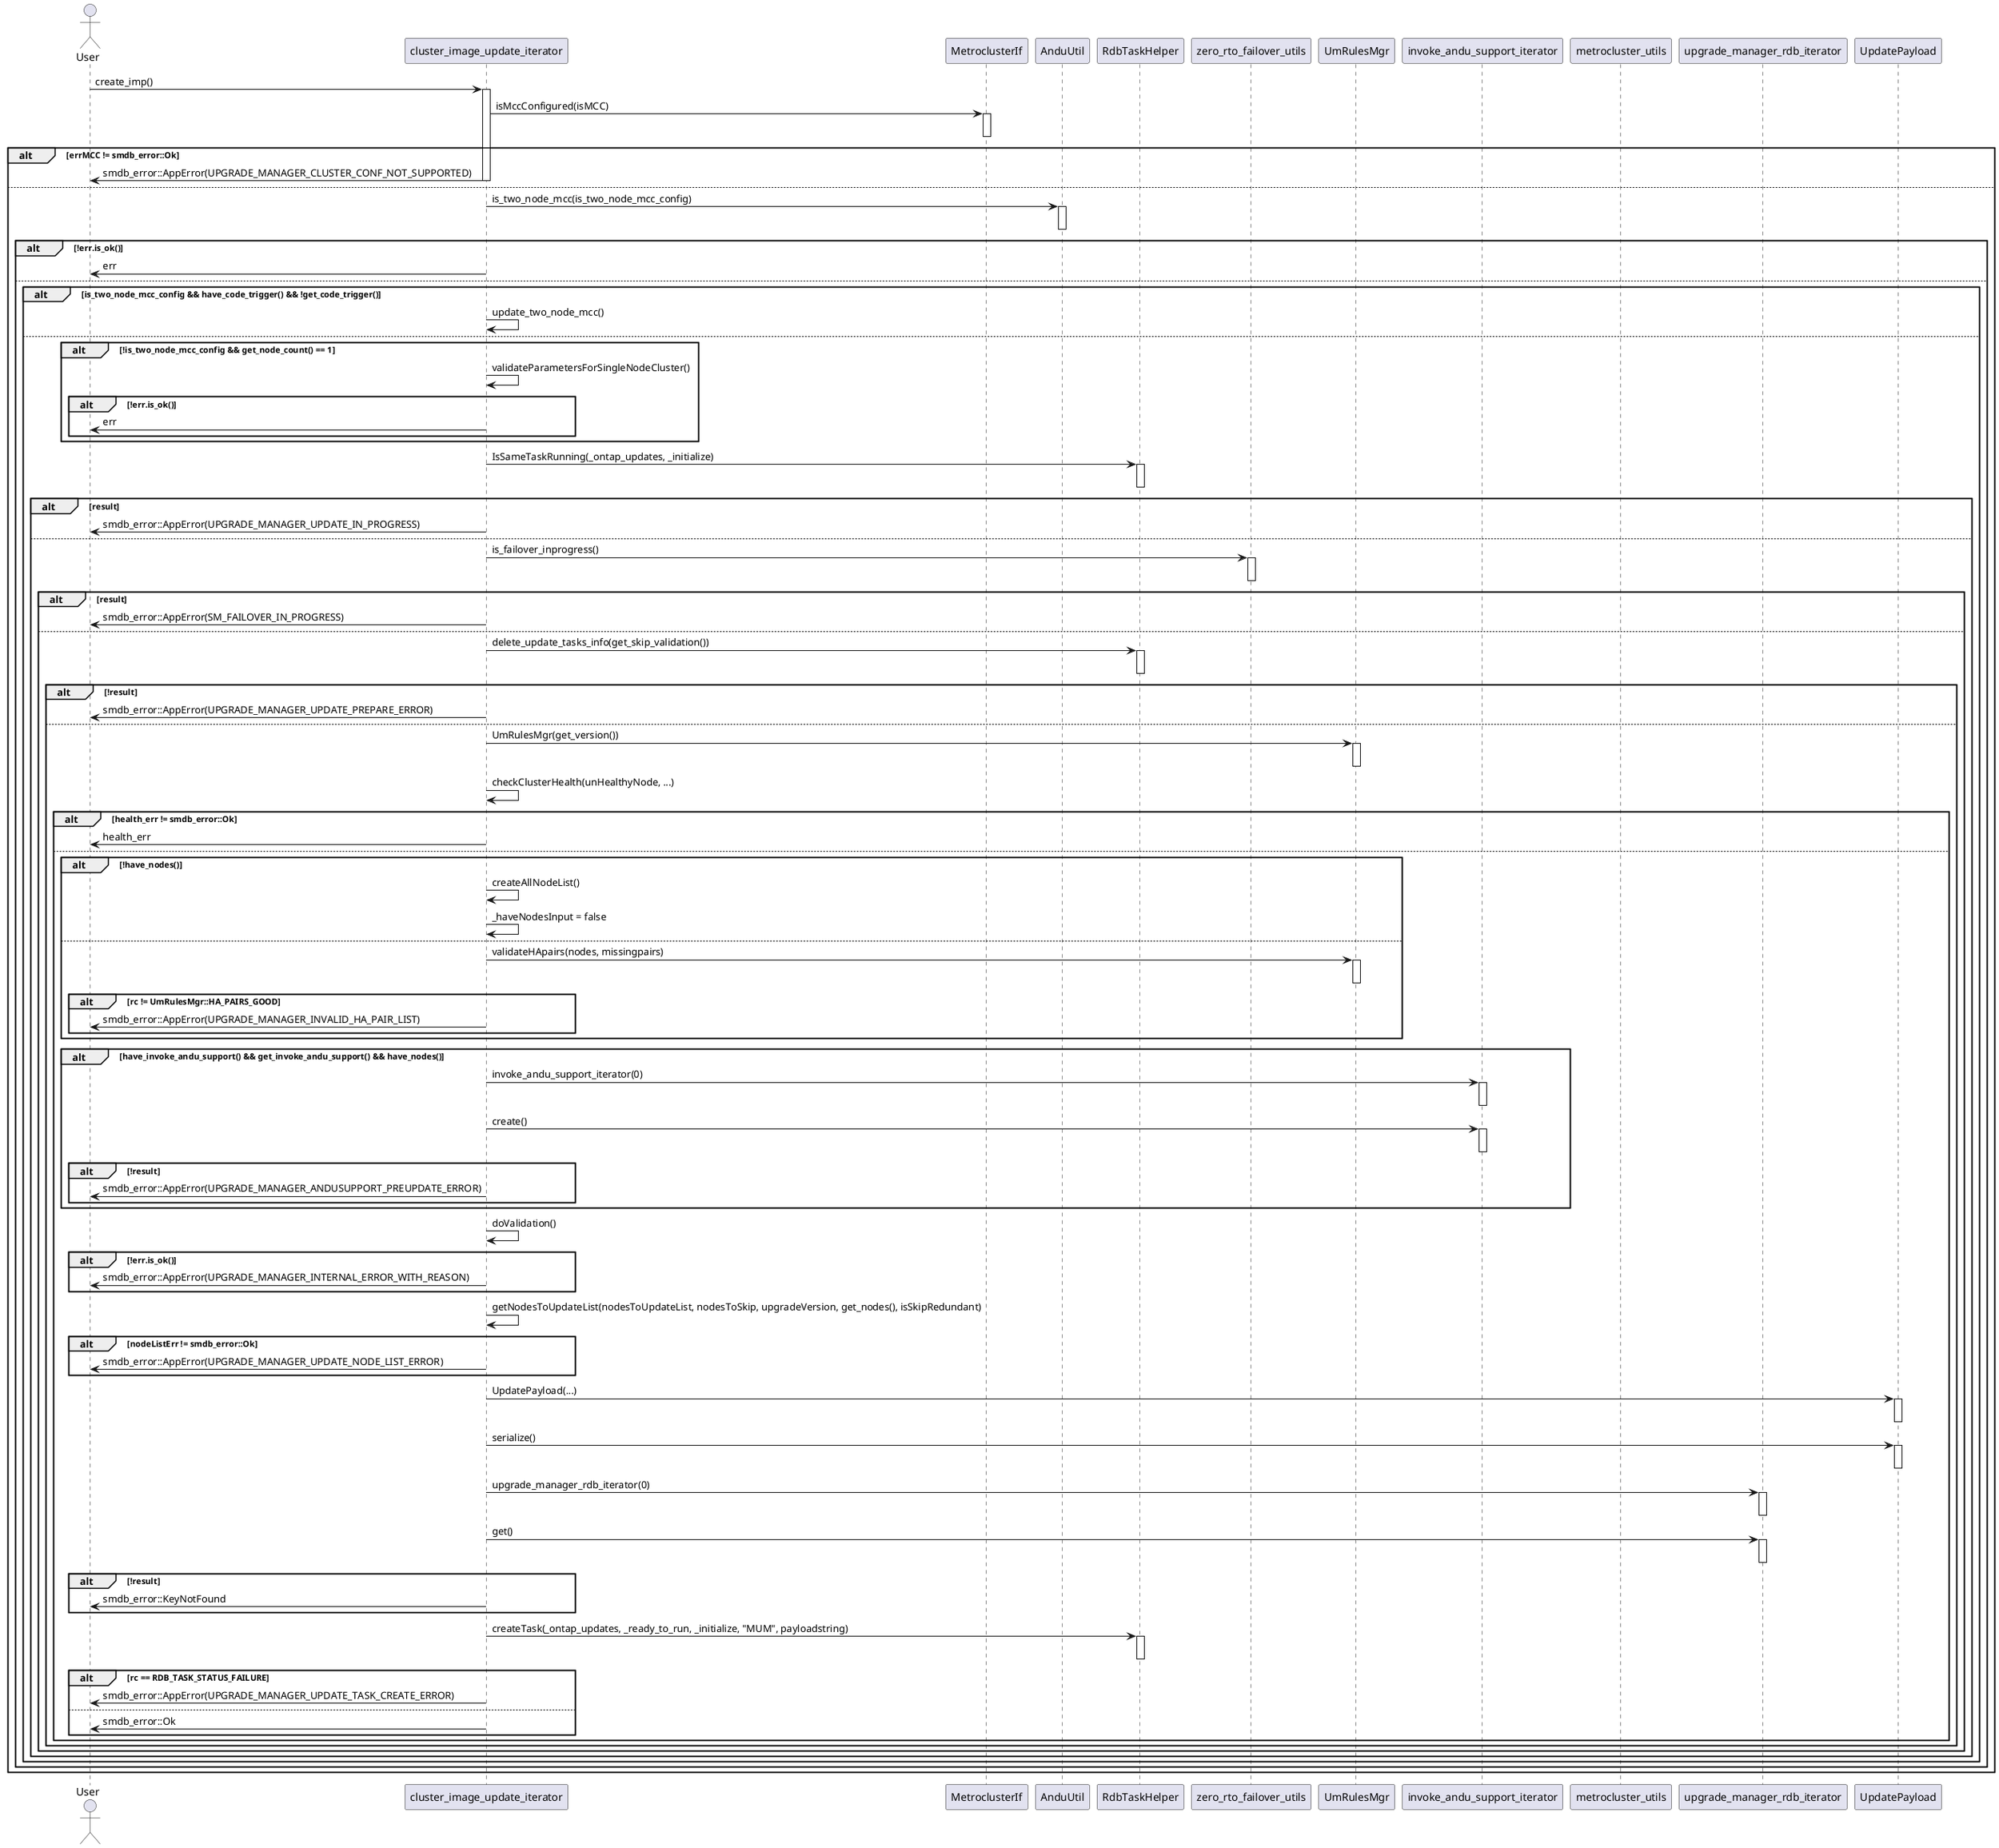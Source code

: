 @startuml update

actor User

participant cluster_image_update_iterator
participant MetroclusterIf
participant AnduUtil
participant RdbTaskHelper
participant zero_rto_failover_utils
participant UmRulesMgr
participant invoke_andu_support_iterator
participant metrocluster_utils
participant upgrade_manager_rdb_iterator
participant UpdatePayload

User -> cluster_image_update_iterator: create_imp()
activate cluster_image_update_iterator

cluster_image_update_iterator -> MetroclusterIf: isMccConfigured(isMCC)
activate MetroclusterIf
deactivate MetroclusterIf

alt errMCC != smdb_error::Ok
    cluster_image_update_iterator -> User: smdb_error::AppError(UPGRADE_MANAGER_CLUSTER_CONF_NOT_SUPPORTED)
    deactivate cluster_image_update_iterator
else
    cluster_image_update_iterator -> AnduUtil: is_two_node_mcc(is_two_node_mcc_config)
    activate AnduUtil
    deactivate AnduUtil

    alt !err.is_ok()
        cluster_image_update_iterator -> User: err
        deactivate cluster_image_update_iterator
    else
        alt is_two_node_mcc_config && have_code_trigger() && !get_code_trigger()
            cluster_image_update_iterator -> cluster_image_update_iterator: update_two_node_mcc()
        else
            alt !is_two_node_mcc_config && get_node_count() == 1
                cluster_image_update_iterator -> cluster_image_update_iterator: validateParametersForSingleNodeCluster()
                alt !err.is_ok()
                    cluster_image_update_iterator -> User: err
                    deactivate cluster_image_update_iterator
                end
            end

            cluster_image_update_iterator -> RdbTaskHelper: IsSameTaskRunning(_ontap_updates, _initialize)
            activate RdbTaskHelper
            deactivate RdbTaskHelper

            alt result
                cluster_image_update_iterator -> User: smdb_error::AppError(UPGRADE_MANAGER_UPDATE_IN_PROGRESS)
                deactivate cluster_image_update_iterator
            else
                cluster_image_update_iterator -> zero_rto_failover_utils: is_failover_inprogress()
                activate zero_rto_failover_utils
                deactivate zero_rto_failover_utils

                alt result
                    cluster_image_update_iterator -> User: smdb_error::AppError(SM_FAILOVER_IN_PROGRESS)
                    deactivate cluster_image_update_iterator
                else
                    cluster_image_update_iterator -> RdbTaskHelper: delete_update_tasks_info(get_skip_validation())
                    activate RdbTaskHelper
                    deactivate RdbTaskHelper

                    alt !result
                        cluster_image_update_iterator -> User: smdb_error::AppError(UPGRADE_MANAGER_UPDATE_PREPARE_ERROR)
                        deactivate cluster_image_update_iterator
                    else
                        cluster_image_update_iterator -> UmRulesMgr: UmRulesMgr(get_version())
                        activate UmRulesMgr
                        deactivate UmRulesMgr

                        cluster_image_update_iterator -> cluster_image_update_iterator: checkClusterHealth(unHealthyNode, ...)
                        alt health_err != smdb_error::Ok
                            cluster_image_update_iterator -> User: health_err
                            deactivate cluster_image_update_iterator
                        else
                            alt !have_nodes()
                                cluster_image_update_iterator -> cluster_image_update_iterator: createAllNodeList()
                                cluster_image_update_iterator -> cluster_image_update_iterator: _haveNodesInput = false
                            else
                                cluster_image_update_iterator -> UmRulesMgr: validateHApairs(nodes, missingpairs)
                                activate UmRulesMgr
                                deactivate UmRulesMgr

                                alt rc != UmRulesMgr::HA_PAIRS_GOOD
                                    cluster_image_update_iterator -> User: smdb_error::AppError(UPGRADE_MANAGER_INVALID_HA_PAIR_LIST)
                                    deactivate cluster_image_update_iterator
                                end
                            end

                            alt have_invoke_andu_support() && get_invoke_andu_support() && have_nodes()
                                cluster_image_update_iterator -> invoke_andu_support_iterator: invoke_andu_support_iterator(0)
                                activate invoke_andu_support_iterator
                                deactivate invoke_andu_support_iterator

                                cluster_image_update_iterator -> invoke_andu_support_iterator: create()
                                activate invoke_andu_support_iterator
                                deactivate invoke_andu_support_iterator

                                alt !result
                                    cluster_image_update_iterator -> User: smdb_error::AppError(UPGRADE_MANAGER_ANDUSUPPORT_PREUPDATE_ERROR)
                                    deactivate cluster_image_update_iterator
                                end
                            end

                            cluster_image_update_iterator -> cluster_image_update_iterator: doValidation()
                            alt !err.is_ok()
                                cluster_image_update_iterator -> User: smdb_error::AppError(UPGRADE_MANAGER_INTERNAL_ERROR_WITH_REASON)
                                deactivate cluster_image_update_iterator
                            end

                            cluster_image_update_iterator -> cluster_image_update_iterator: getNodesToUpdateList(nodesToUpdateList, nodesToSkip, upgradeVersion, get_nodes(), isSkipRedundant)
                            alt nodeListErr != smdb_error::Ok
                                cluster_image_update_iterator -> User: smdb_error::AppError(UPGRADE_MANAGER_UPDATE_NODE_LIST_ERROR)
                                deactivate cluster_image_update_iterator
                            end

                            cluster_image_update_iterator -> UpdatePayload: UpdatePayload(...)
                            activate UpdatePayload
                            deactivate UpdatePayload

                            cluster_image_update_iterator -> UpdatePayload: serialize()
                            activate UpdatePayload
                            deactivate UpdatePayload

                            cluster_image_update_iterator -> upgrade_manager_rdb_iterator: upgrade_manager_rdb_iterator(0)
                            activate upgrade_manager_rdb_iterator
                            deactivate upgrade_manager_rdb_iterator

                            cluster_image_update_iterator -> upgrade_manager_rdb_iterator: get()
                            activate upgrade_manager_rdb_iterator
                            deactivate upgrade_manager_rdb_iterator

                            alt !result
                                cluster_image_update_iterator -> User: smdb_error::KeyNotFound
                                deactivate cluster_image_update_iterator
                            end

                            cluster_image_update_iterator -> RdbTaskHelper: createTask(_ontap_updates, _ready_to_run, _initialize, "MUM", payloadstring)
                            activate RdbTaskHelper
                            deactivate RdbTaskHelper

                            alt rc == RDB_TASK_STATUS_FAILURE
                                cluster_image_update_iterator -> User: smdb_error::AppError(UPGRADE_MANAGER_UPDATE_TASK_CREATE_ERROR)
                                deactivate cluster_image_update_iterator
                            else
                                cluster_image_update_iterator -> User: smdb_error::Ok
                                deactivate cluster_image_update_iterator
                            end
                        end
                    end
                end
            end
        end
    end
end

@enduml